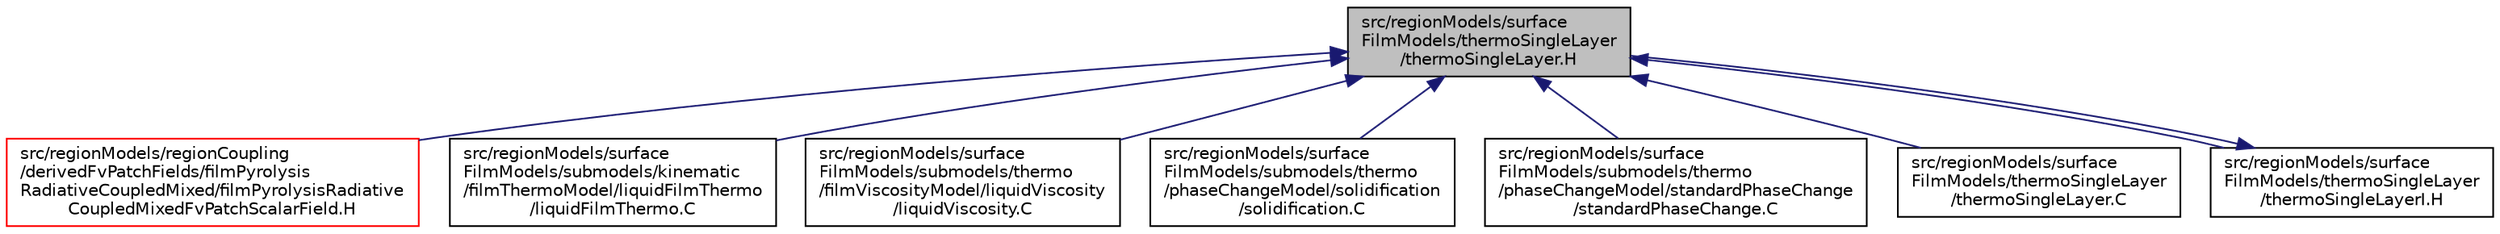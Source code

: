 digraph "src/regionModels/surfaceFilmModels/thermoSingleLayer/thermoSingleLayer.H"
{
  bgcolor="transparent";
  edge [fontname="Helvetica",fontsize="10",labelfontname="Helvetica",labelfontsize="10"];
  node [fontname="Helvetica",fontsize="10",shape=record];
  Node394 [label="src/regionModels/surface\lFilmModels/thermoSingleLayer\l/thermoSingleLayer.H",height=0.2,width=0.4,color="black", fillcolor="grey75", style="filled", fontcolor="black"];
  Node394 -> Node395 [dir="back",color="midnightblue",fontsize="10",style="solid",fontname="Helvetica"];
  Node395 [label="src/regionModels/regionCoupling\l/derivedFvPatchFields/filmPyrolysis\lRadiativeCoupledMixed/filmPyrolysisRadiative\lCoupledMixedFvPatchScalarField.H",height=0.2,width=0.4,color="red",URL="$a14102.html"];
  Node394 -> Node397 [dir="back",color="midnightblue",fontsize="10",style="solid",fontname="Helvetica"];
  Node397 [label="src/regionModels/surface\lFilmModels/submodels/kinematic\l/filmThermoModel/liquidFilmThermo\l/liquidFilmThermo.C",height=0.2,width=0.4,color="black",URL="$a14255.html"];
  Node394 -> Node398 [dir="back",color="midnightblue",fontsize="10",style="solid",fontname="Helvetica"];
  Node398 [label="src/regionModels/surface\lFilmModels/submodels/thermo\l/filmViscosityModel/liquidViscosity\l/liquidViscosity.C",height=0.2,width=0.4,color="black",URL="$a14390.html"];
  Node394 -> Node399 [dir="back",color="midnightblue",fontsize="10",style="solid",fontname="Helvetica"];
  Node399 [label="src/regionModels/surface\lFilmModels/submodels/thermo\l/phaseChangeModel/solidification\l/solidification.C",height=0.2,width=0.4,color="black",URL="$a14432.html"];
  Node394 -> Node400 [dir="back",color="midnightblue",fontsize="10",style="solid",fontname="Helvetica"];
  Node400 [label="src/regionModels/surface\lFilmModels/submodels/thermo\l/phaseChangeModel/standardPhaseChange\l/standardPhaseChange.C",height=0.2,width=0.4,color="black",URL="$a14438.html"];
  Node394 -> Node401 [dir="back",color="midnightblue",fontsize="10",style="solid",fontname="Helvetica"];
  Node401 [label="src/regionModels/surface\lFilmModels/thermoSingleLayer\l/thermoSingleLayer.C",height=0.2,width=0.4,color="black",URL="$a14456.html"];
  Node394 -> Node402 [dir="back",color="midnightblue",fontsize="10",style="solid",fontname="Helvetica"];
  Node402 [label="src/regionModels/surface\lFilmModels/thermoSingleLayer\l/thermoSingleLayerI.H",height=0.2,width=0.4,color="black",URL="$a14462.html"];
  Node402 -> Node394 [dir="back",color="midnightblue",fontsize="10",style="solid",fontname="Helvetica"];
}
